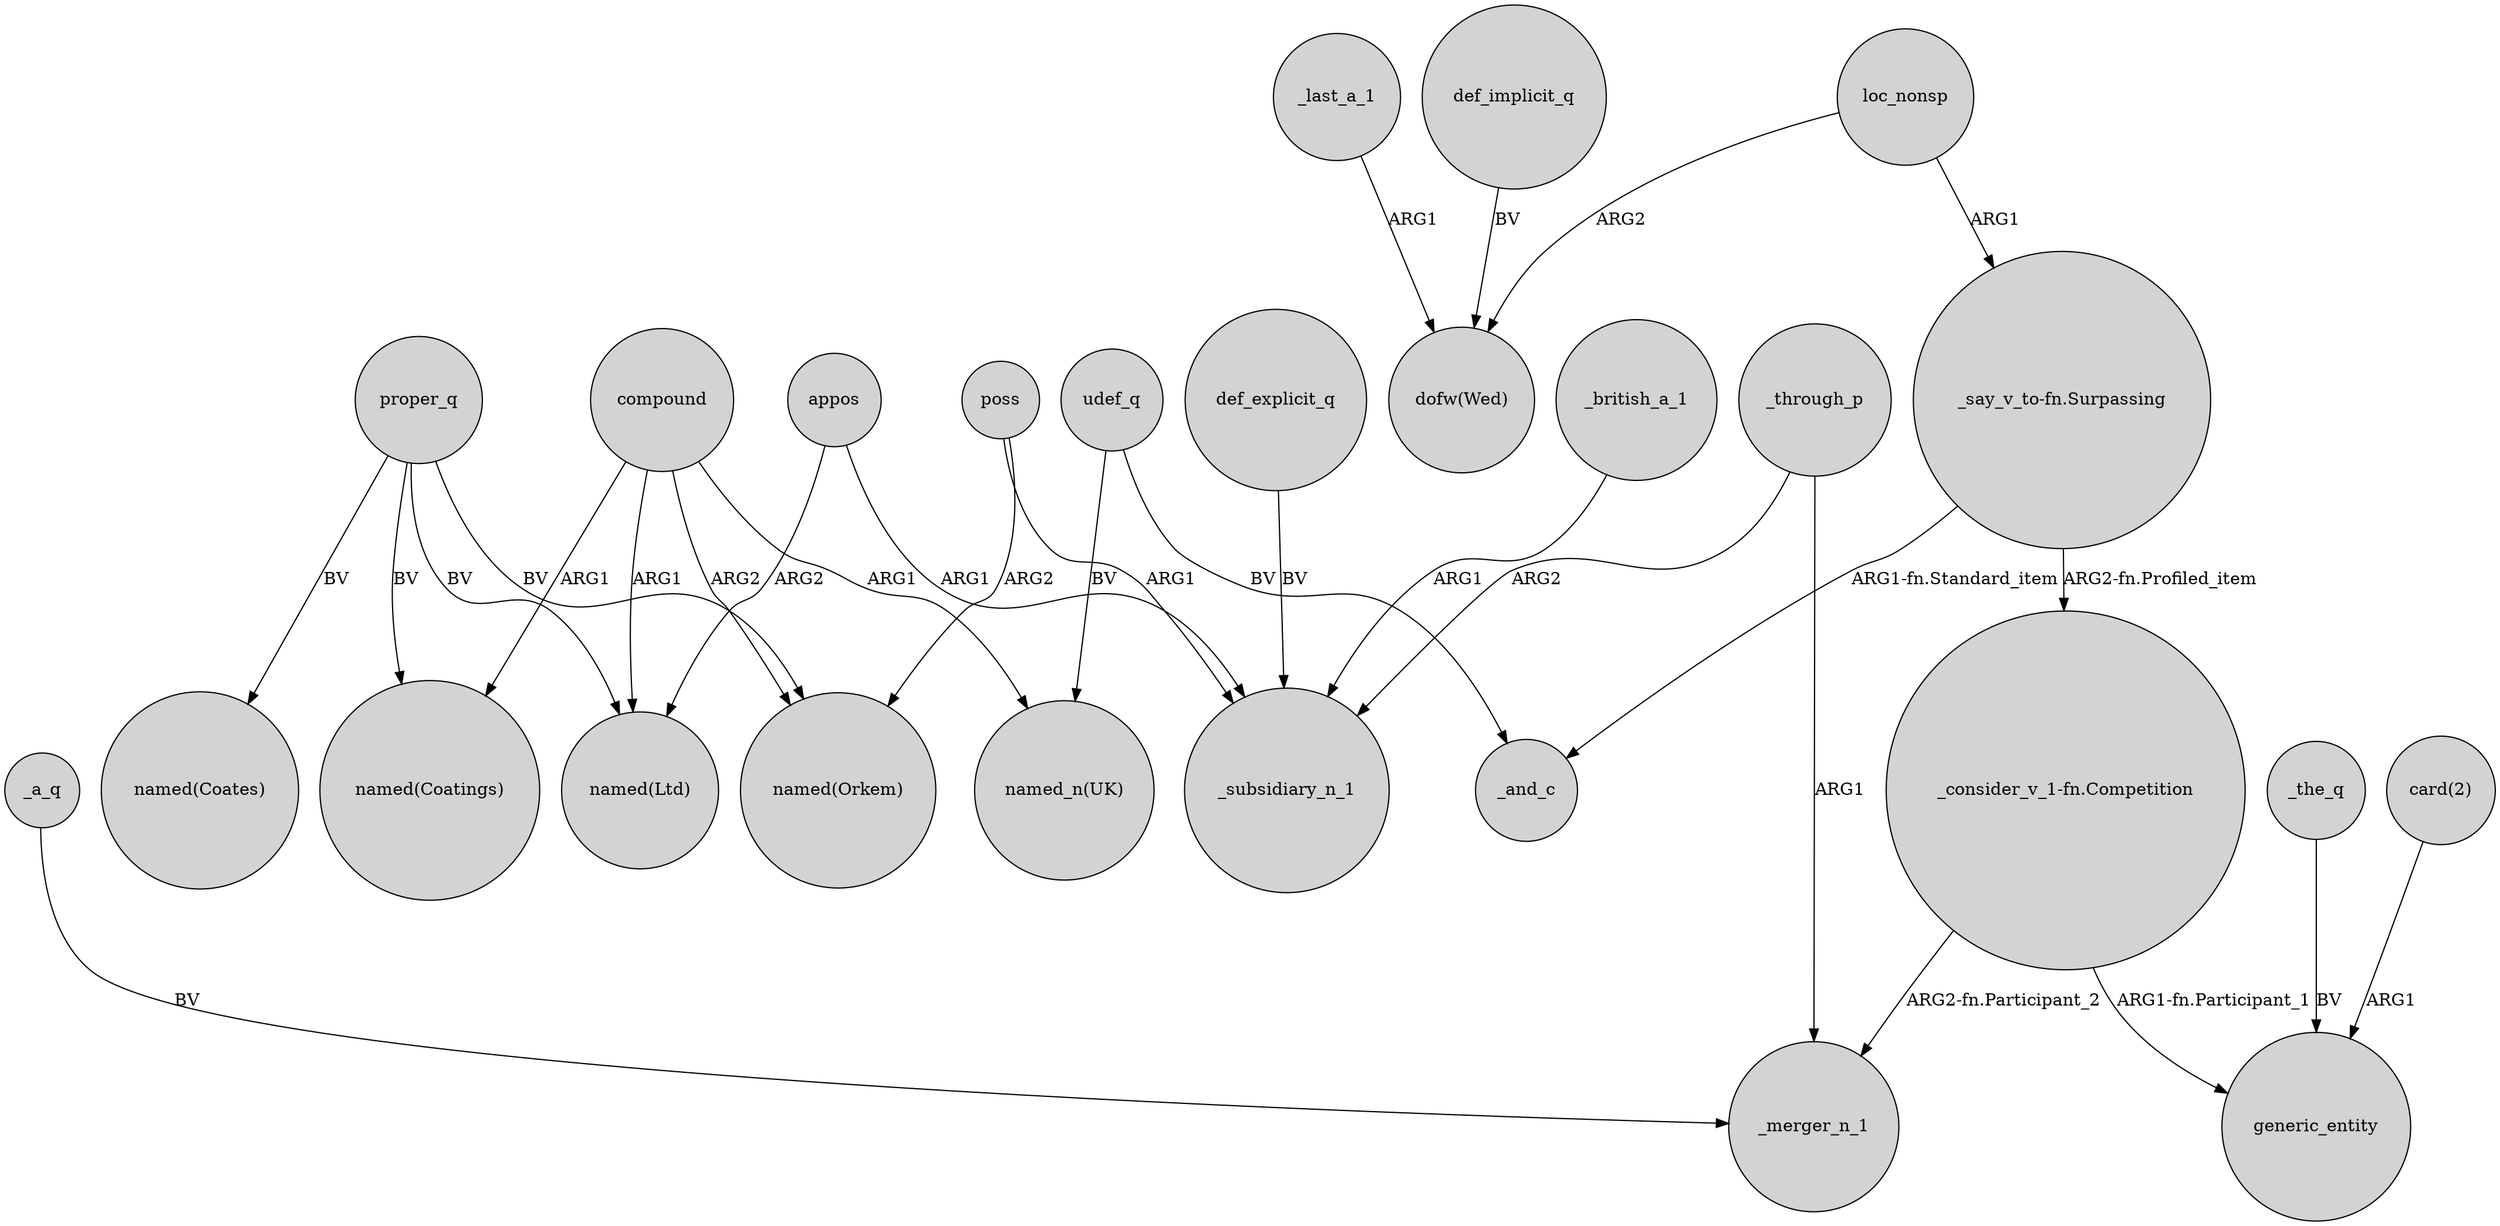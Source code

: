 digraph {
	node [shape=circle style=filled]
	"_consider_v_1-fn.Competition" -> _merger_n_1 [label="ARG2-fn.Participant_2"]
	proper_q -> "named(Coatings)" [label=BV]
	loc_nonsp -> "dofw(Wed)" [label=ARG2]
	"_consider_v_1-fn.Competition" -> generic_entity [label="ARG1-fn.Participant_1"]
	_through_p -> _merger_n_1 [label=ARG1]
	appos -> _subsidiary_n_1 [label=ARG1]
	_a_q -> _merger_n_1 [label=BV]
	udef_q -> _and_c [label=BV]
	compound -> "named_n(UK)" [label=ARG1]
	proper_q -> "named(Ltd)" [label=BV]
	_last_a_1 -> "dofw(Wed)" [label=ARG1]
	compound -> "named(Orkem)" [label=ARG2]
	compound -> "named(Coatings)" [label=ARG1]
	proper_q -> "named(Coates)" [label=BV]
	udef_q -> "named_n(UK)" [label=BV]
	"_say_v_to-fn.Surpassing" -> _and_c [label="ARG1-fn.Standard_item"]
	appos -> "named(Ltd)" [label=ARG2]
	_the_q -> generic_entity [label=BV]
	_british_a_1 -> _subsidiary_n_1 [label=ARG1]
	def_explicit_q -> _subsidiary_n_1 [label=BV]
	def_implicit_q -> "dofw(Wed)" [label=BV]
	poss -> _subsidiary_n_1 [label=ARG1]
	poss -> "named(Orkem)" [label=ARG2]
	"card(2)" -> generic_entity [label=ARG1]
	proper_q -> "named(Orkem)" [label=BV]
	compound -> "named(Ltd)" [label=ARG1]
	"_say_v_to-fn.Surpassing" -> "_consider_v_1-fn.Competition" [label="ARG2-fn.Profiled_item"]
	_through_p -> _subsidiary_n_1 [label=ARG2]
	loc_nonsp -> "_say_v_to-fn.Surpassing" [label=ARG1]
}
